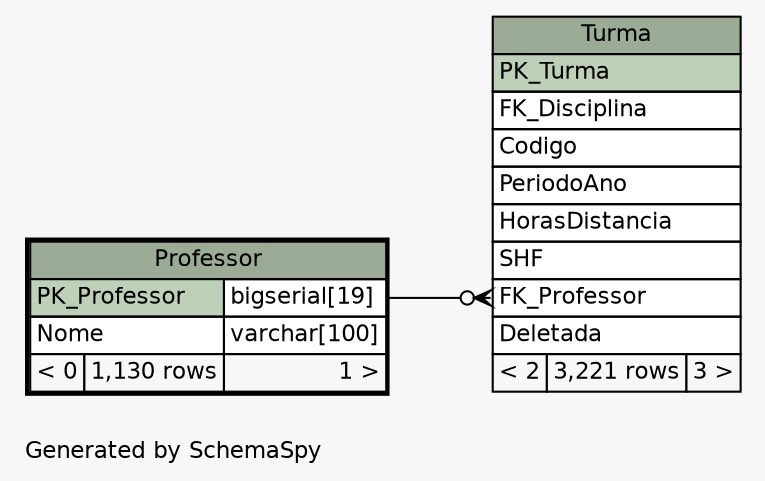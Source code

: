 // dot 2.36.0 on Linux 3.13.0-24-generic
// SchemaSpy rev 590
digraph "oneDegreeRelationshipsDiagram" {
  graph [
    rankdir="RL"
    bgcolor="#f7f7f7"
    label="\nGenerated by SchemaSpy"
    labeljust="l"
    nodesep="0.18"
    ranksep="0.46"
    fontname="Helvetica"
    fontsize="11"
  ];
  node [
    fontname="Helvetica"
    fontsize="11"
    shape="plaintext"
  ];
  edge [
    arrowsize="0.8"
  ];
  "Turma":"FK_Professor":w -> "Professor":"PK_Professor.type":e [arrowhead=none dir=back arrowtail=crowodot];
  "Professor" [
    label=<
    <TABLE BORDER="2" CELLBORDER="1" CELLSPACING="0" BGCOLOR="#ffffff">
      <TR><TD COLSPAN="3" BGCOLOR="#9bab96" ALIGN="CENTER">Professor</TD></TR>
      <TR><TD PORT="PK_Professor" COLSPAN="2" BGCOLOR="#bed1b8" ALIGN="LEFT">PK_Professor</TD><TD PORT="PK_Professor.type" ALIGN="LEFT">bigserial[19]</TD></TR>
      <TR><TD PORT="Nome" COLSPAN="2" ALIGN="LEFT">Nome</TD><TD PORT="Nome.type" ALIGN="LEFT">varchar[100]</TD></TR>
      <TR><TD ALIGN="LEFT" BGCOLOR="#f7f7f7">&lt; 0</TD><TD ALIGN="RIGHT" BGCOLOR="#f7f7f7">1,130 rows</TD><TD ALIGN="RIGHT" BGCOLOR="#f7f7f7">1 &gt;</TD></TR>
    </TABLE>>
    URL="Professor.html"
    tooltip="Professor"
  ];
  "Turma" [
    label=<
    <TABLE BORDER="0" CELLBORDER="1" CELLSPACING="0" BGCOLOR="#ffffff">
      <TR><TD COLSPAN="3" BGCOLOR="#9bab96" ALIGN="CENTER">Turma</TD></TR>
      <TR><TD PORT="PK_Turma" COLSPAN="3" BGCOLOR="#bed1b8" ALIGN="LEFT">PK_Turma</TD></TR>
      <TR><TD PORT="FK_Disciplina" COLSPAN="3" ALIGN="LEFT">FK_Disciplina</TD></TR>
      <TR><TD PORT="Codigo" COLSPAN="3" ALIGN="LEFT">Codigo</TD></TR>
      <TR><TD PORT="PeriodoAno" COLSPAN="3" ALIGN="LEFT">PeriodoAno</TD></TR>
      <TR><TD PORT="HorasDistancia" COLSPAN="3" ALIGN="LEFT">HorasDistancia</TD></TR>
      <TR><TD PORT="SHF" COLSPAN="3" ALIGN="LEFT">SHF</TD></TR>
      <TR><TD PORT="FK_Professor" COLSPAN="3" ALIGN="LEFT">FK_Professor</TD></TR>
      <TR><TD PORT="Deletada" COLSPAN="3" ALIGN="LEFT">Deletada</TD></TR>
      <TR><TD ALIGN="LEFT" BGCOLOR="#f7f7f7">&lt; 2</TD><TD ALIGN="RIGHT" BGCOLOR="#f7f7f7">3,221 rows</TD><TD ALIGN="RIGHT" BGCOLOR="#f7f7f7">3 &gt;</TD></TR>
    </TABLE>>
    URL="Turma.html"
    tooltip="Turma"
  ];
}
